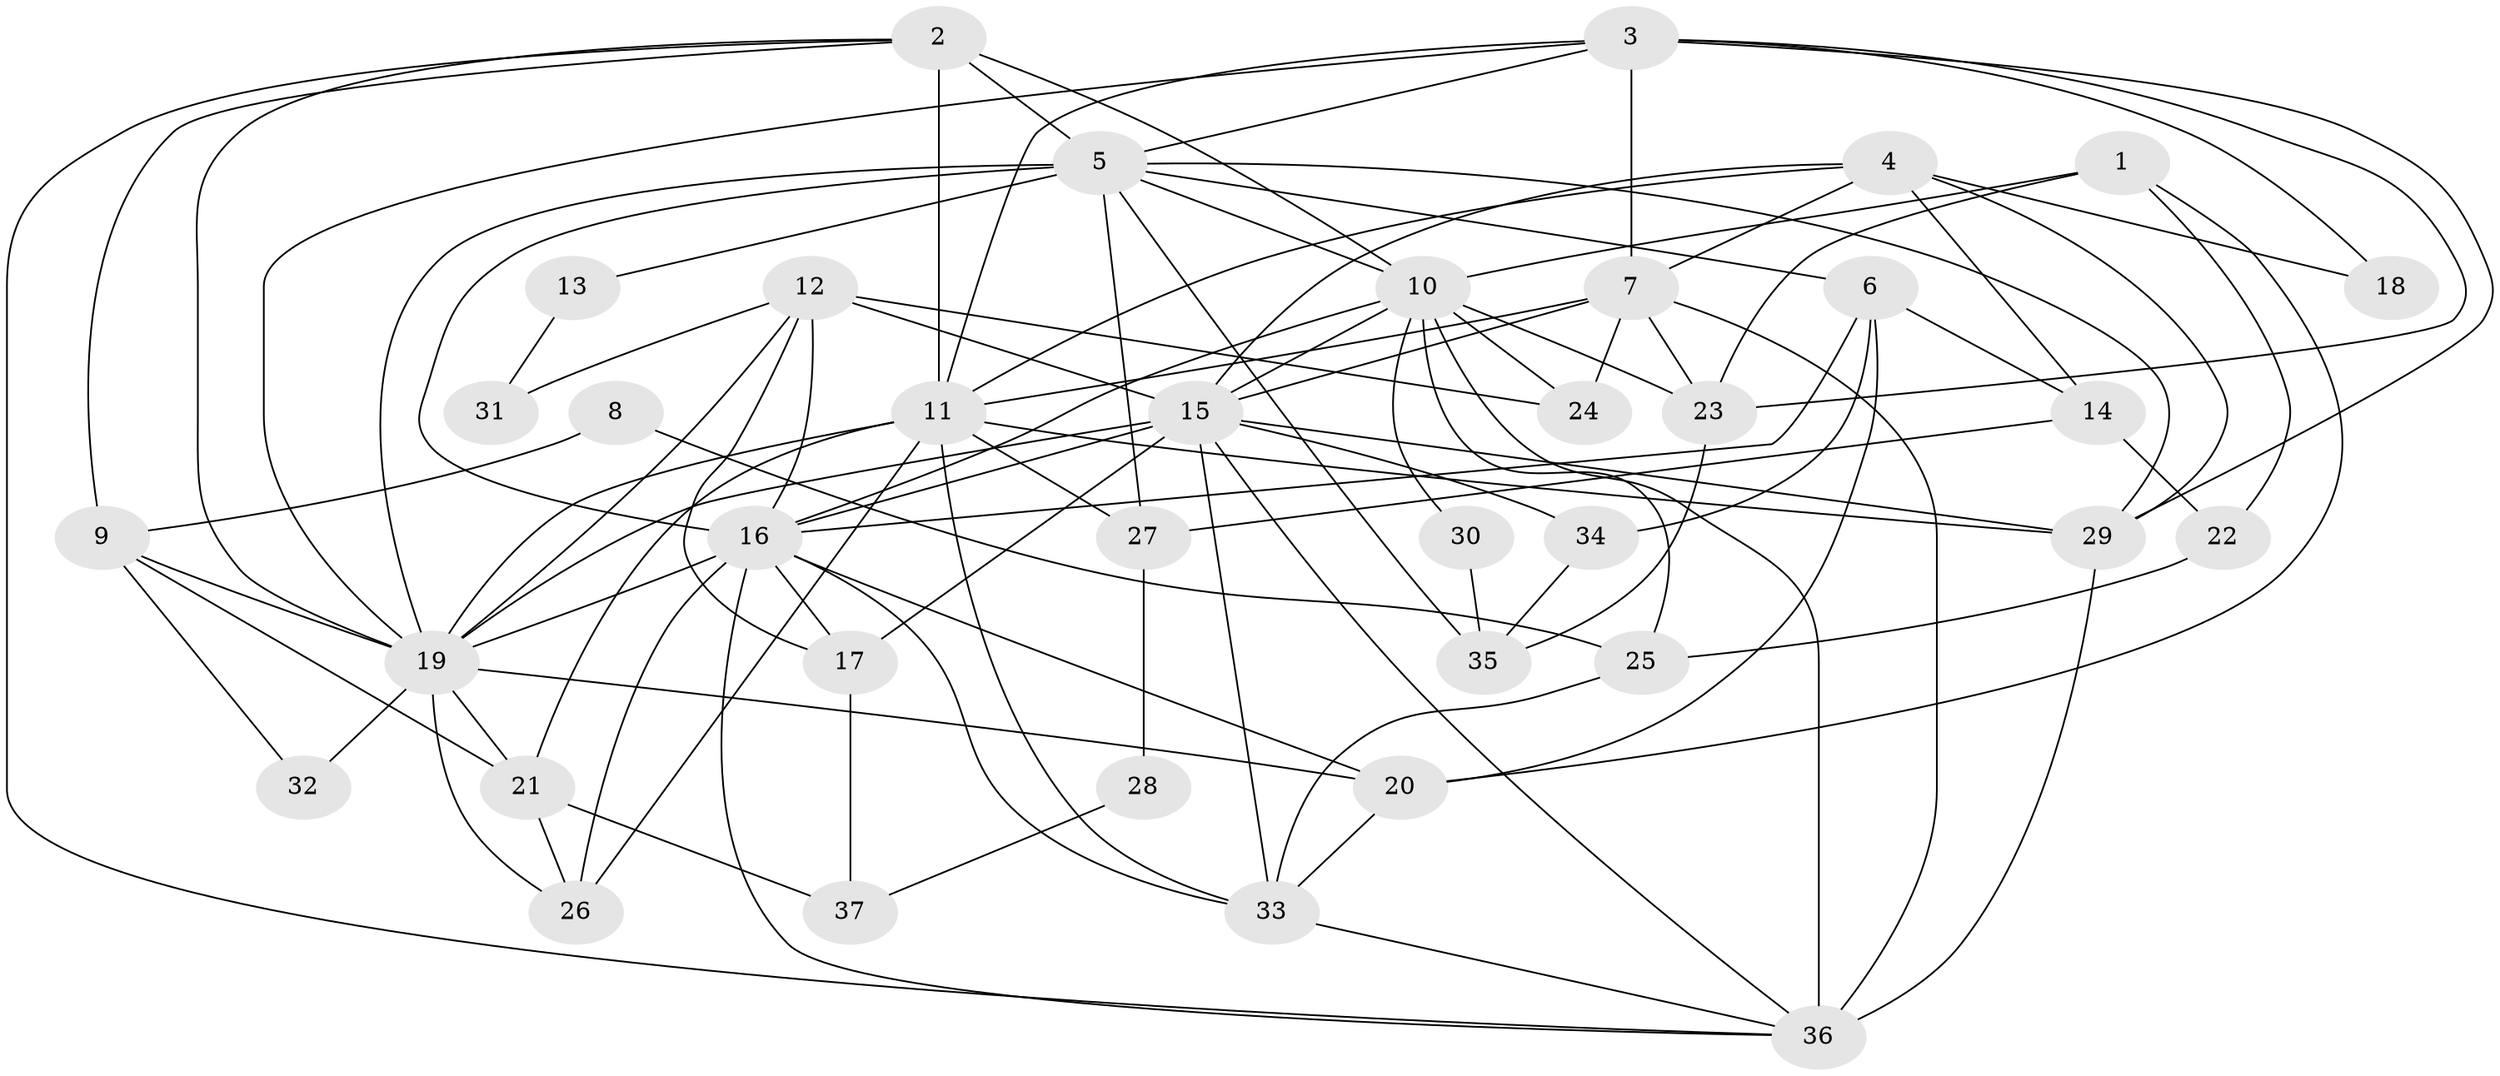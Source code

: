 // original degree distribution, {3: 0.3150684931506849, 5: 0.2054794520547945, 6: 0.0684931506849315, 2: 0.1095890410958904, 4: 0.2465753424657534, 7: 0.0410958904109589, 9: 0.0136986301369863}
// Generated by graph-tools (version 1.1) at 2025/36/03/09/25 02:36:15]
// undirected, 37 vertices, 97 edges
graph export_dot {
graph [start="1"]
  node [color=gray90,style=filled];
  1;
  2;
  3;
  4;
  5;
  6;
  7;
  8;
  9;
  10;
  11;
  12;
  13;
  14;
  15;
  16;
  17;
  18;
  19;
  20;
  21;
  22;
  23;
  24;
  25;
  26;
  27;
  28;
  29;
  30;
  31;
  32;
  33;
  34;
  35;
  36;
  37;
  1 -- 10 [weight=1.0];
  1 -- 20 [weight=1.0];
  1 -- 22 [weight=1.0];
  1 -- 23 [weight=1.0];
  2 -- 5 [weight=2.0];
  2 -- 9 [weight=1.0];
  2 -- 10 [weight=1.0];
  2 -- 11 [weight=1.0];
  2 -- 19 [weight=1.0];
  2 -- 36 [weight=1.0];
  3 -- 5 [weight=1.0];
  3 -- 7 [weight=1.0];
  3 -- 11 [weight=2.0];
  3 -- 18 [weight=1.0];
  3 -- 19 [weight=1.0];
  3 -- 23 [weight=2.0];
  3 -- 29 [weight=1.0];
  4 -- 7 [weight=1.0];
  4 -- 11 [weight=1.0];
  4 -- 14 [weight=1.0];
  4 -- 15 [weight=1.0];
  4 -- 18 [weight=1.0];
  4 -- 29 [weight=1.0];
  5 -- 6 [weight=1.0];
  5 -- 10 [weight=1.0];
  5 -- 13 [weight=1.0];
  5 -- 16 [weight=1.0];
  5 -- 19 [weight=1.0];
  5 -- 27 [weight=2.0];
  5 -- 29 [weight=1.0];
  5 -- 35 [weight=1.0];
  6 -- 14 [weight=1.0];
  6 -- 16 [weight=1.0];
  6 -- 20 [weight=1.0];
  6 -- 34 [weight=1.0];
  7 -- 11 [weight=1.0];
  7 -- 15 [weight=2.0];
  7 -- 23 [weight=1.0];
  7 -- 24 [weight=1.0];
  7 -- 36 [weight=2.0];
  8 -- 9 [weight=1.0];
  8 -- 25 [weight=1.0];
  9 -- 19 [weight=1.0];
  9 -- 21 [weight=1.0];
  9 -- 32 [weight=1.0];
  10 -- 15 [weight=1.0];
  10 -- 16 [weight=1.0];
  10 -- 23 [weight=1.0];
  10 -- 24 [weight=1.0];
  10 -- 25 [weight=1.0];
  10 -- 30 [weight=1.0];
  10 -- 36 [weight=2.0];
  11 -- 19 [weight=2.0];
  11 -- 21 [weight=1.0];
  11 -- 26 [weight=1.0];
  11 -- 27 [weight=1.0];
  11 -- 29 [weight=2.0];
  11 -- 33 [weight=1.0];
  12 -- 15 [weight=1.0];
  12 -- 16 [weight=1.0];
  12 -- 17 [weight=1.0];
  12 -- 19 [weight=1.0];
  12 -- 24 [weight=1.0];
  12 -- 31 [weight=1.0];
  13 -- 31 [weight=1.0];
  14 -- 22 [weight=1.0];
  14 -- 27 [weight=1.0];
  15 -- 16 [weight=1.0];
  15 -- 17 [weight=1.0];
  15 -- 19 [weight=1.0];
  15 -- 29 [weight=2.0];
  15 -- 33 [weight=1.0];
  15 -- 34 [weight=2.0];
  15 -- 36 [weight=1.0];
  16 -- 17 [weight=1.0];
  16 -- 19 [weight=1.0];
  16 -- 20 [weight=1.0];
  16 -- 26 [weight=1.0];
  16 -- 33 [weight=1.0];
  16 -- 36 [weight=1.0];
  17 -- 37 [weight=1.0];
  19 -- 20 [weight=1.0];
  19 -- 21 [weight=1.0];
  19 -- 26 [weight=1.0];
  19 -- 32 [weight=1.0];
  20 -- 33 [weight=1.0];
  21 -- 26 [weight=1.0];
  21 -- 37 [weight=1.0];
  22 -- 25 [weight=1.0];
  23 -- 35 [weight=1.0];
  25 -- 33 [weight=1.0];
  27 -- 28 [weight=1.0];
  28 -- 37 [weight=1.0];
  29 -- 36 [weight=1.0];
  30 -- 35 [weight=1.0];
  33 -- 36 [weight=1.0];
  34 -- 35 [weight=1.0];
}

